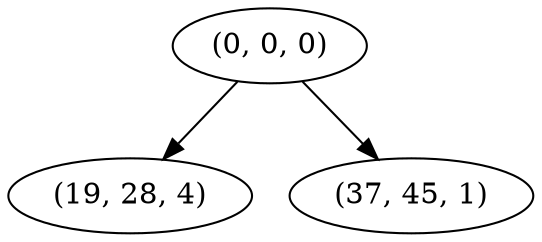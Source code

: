 digraph tree {
    "(0, 0, 0)";
    "(19, 28, 4)";
    "(37, 45, 1)";
    "(0, 0, 0)" -> "(19, 28, 4)";
    "(0, 0, 0)" -> "(37, 45, 1)";
}
